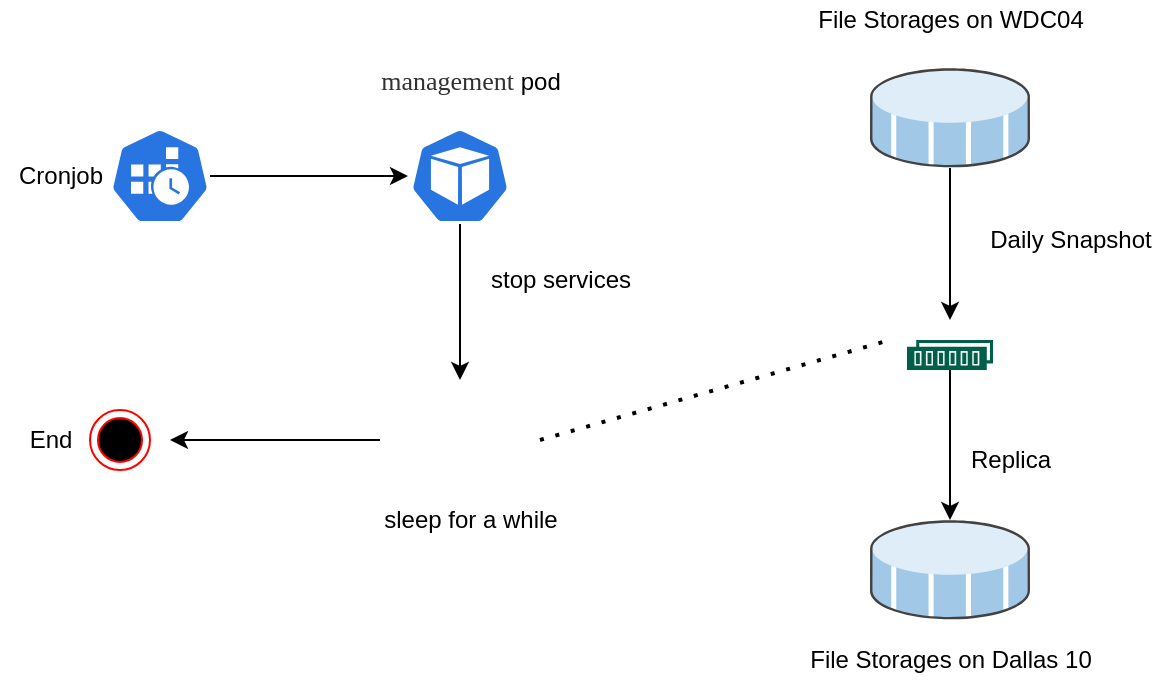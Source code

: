 <mxfile version="18.1.2" type="github">
  <diagram id="WXbRl40rSkPynY5nRWmN" name="Page-1">
    <mxGraphModel dx="894" dy="588" grid="1" gridSize="10" guides="1" tooltips="1" connect="1" arrows="1" fold="1" page="1" pageScale="1" pageWidth="850" pageHeight="1100" math="0" shadow="0">
      <root>
        <mxCell id="0" />
        <mxCell id="1" parent="0" />
        <mxCell id="CRXNA2ymW0W_loP6-qAH-23" style="edgeStyle=orthogonalEdgeStyle;rounded=0;orthogonalLoop=1;jettySize=auto;html=1;" edge="1" parent="1" source="CRXNA2ymW0W_loP6-qAH-2">
          <mxGeometry relative="1" as="geometry">
            <mxPoint x="590" y="290" as="targetPoint" />
          </mxGeometry>
        </mxCell>
        <mxCell id="CRXNA2ymW0W_loP6-qAH-2" value="" style="shadow=0;dashed=0;html=1;labelPosition=center;verticalLabelPosition=bottom;verticalAlign=top;align=center;outlineConnect=0;shape=mxgraph.veeam.3d.datastore_snapshot;" vertex="1" parent="1">
          <mxGeometry x="550" y="164" width="80" height="50" as="geometry" />
        </mxCell>
        <mxCell id="CRXNA2ymW0W_loP6-qAH-3" value="File Storages on WDC04" style="text;html=1;align=center;verticalAlign=middle;resizable=0;points=[];autosize=1;strokeColor=none;fillColor=none;" vertex="1" parent="1">
          <mxGeometry x="515" y="130" width="150" height="20" as="geometry" />
        </mxCell>
        <mxCell id="CRXNA2ymW0W_loP6-qAH-8" style="edgeStyle=orthogonalEdgeStyle;rounded=0;orthogonalLoop=1;jettySize=auto;html=1;entryX=-0.02;entryY=0.5;entryDx=0;entryDy=0;entryPerimeter=0;" edge="1" parent="1" source="CRXNA2ymW0W_loP6-qAH-4" target="CRXNA2ymW0W_loP6-qAH-6">
          <mxGeometry relative="1" as="geometry" />
        </mxCell>
        <mxCell id="CRXNA2ymW0W_loP6-qAH-4" value="" style="sketch=0;html=1;dashed=0;whitespace=wrap;fillColor=#2875E2;strokeColor=#ffffff;points=[[0.005,0.63,0],[0.1,0.2,0],[0.9,0.2,0],[0.5,0,0],[0.995,0.63,0],[0.72,0.99,0],[0.5,1,0],[0.28,0.99,0]];shape=mxgraph.kubernetes.icon;prIcon=cronjob" vertex="1" parent="1">
          <mxGeometry x="170" y="194" width="50" height="48" as="geometry" />
        </mxCell>
        <mxCell id="CRXNA2ymW0W_loP6-qAH-5" value="Cronjob" style="text;html=1;align=center;verticalAlign=middle;resizable=0;points=[];autosize=1;strokeColor=none;fillColor=none;" vertex="1" parent="1">
          <mxGeometry x="115" y="208" width="60" height="20" as="geometry" />
        </mxCell>
        <mxCell id="CRXNA2ymW0W_loP6-qAH-11" style="edgeStyle=orthogonalEdgeStyle;rounded=0;orthogonalLoop=1;jettySize=auto;html=1;" edge="1" parent="1" source="CRXNA2ymW0W_loP6-qAH-6">
          <mxGeometry relative="1" as="geometry">
            <mxPoint x="345" y="320" as="targetPoint" />
          </mxGeometry>
        </mxCell>
        <mxCell id="CRXNA2ymW0W_loP6-qAH-6" value="" style="sketch=0;html=1;dashed=0;whitespace=wrap;fillColor=#2875E2;strokeColor=#ffffff;points=[[0.005,0.63,0],[0.1,0.2,0],[0.9,0.2,0],[0.5,0,0],[0.995,0.63,0],[0.72,0.99,0],[0.5,1,0],[0.28,0.99,0]];shape=mxgraph.kubernetes.icon;prIcon=pod" vertex="1" parent="1">
          <mxGeometry x="320" y="194" width="50" height="48" as="geometry" />
        </mxCell>
        <mxCell id="CRXNA2ymW0W_loP6-qAH-10" value="&lt;span style=&quot;caret-color: rgb(49, 49, 49); color: rgb(49, 49, 49); font-family: MacDictSTHeiti; font-size: 13px; text-align: left; text-size-adjust: auto;&quot;&gt;management&lt;/span&gt;&amp;nbsp;pod" style="text;html=1;align=center;verticalAlign=middle;resizable=0;points=[];autosize=1;strokeColor=none;fillColor=none;" vertex="1" parent="1">
          <mxGeometry x="290" y="160" width="120" height="20" as="geometry" />
        </mxCell>
        <mxCell id="CRXNA2ymW0W_loP6-qAH-13" value="stop services" style="text;html=1;align=center;verticalAlign=middle;resizable=0;points=[];autosize=1;strokeColor=none;fillColor=none;" vertex="1" parent="1">
          <mxGeometry x="350" y="260" width="90" height="20" as="geometry" />
        </mxCell>
        <mxCell id="CRXNA2ymW0W_loP6-qAH-17" style="edgeStyle=orthogonalEdgeStyle;rounded=0;orthogonalLoop=1;jettySize=auto;html=1;" edge="1" parent="1" source="CRXNA2ymW0W_loP6-qAH-16">
          <mxGeometry relative="1" as="geometry">
            <mxPoint x="200" y="350" as="targetPoint" />
          </mxGeometry>
        </mxCell>
        <mxCell id="CRXNA2ymW0W_loP6-qAH-16" value="" style="shape=image;html=1;verticalAlign=top;verticalLabelPosition=bottom;labelBackgroundColor=#ffffff;imageAspect=0;aspect=fixed;image=https://cdn0.iconfinder.com/data/icons/Vector-Icon-set-1-BevelAndEmboss-Net/89/alarm-clock.png" vertex="1" parent="1">
          <mxGeometry x="305" y="310" width="80" height="80" as="geometry" />
        </mxCell>
        <mxCell id="CRXNA2ymW0W_loP6-qAH-18" value="" style="ellipse;html=1;shape=endState;fillColor=#000000;strokeColor=#ff0000;" vertex="1" parent="1">
          <mxGeometry x="160" y="335" width="30" height="30" as="geometry" />
        </mxCell>
        <mxCell id="CRXNA2ymW0W_loP6-qAH-19" value="End" style="text;html=1;align=center;verticalAlign=middle;resizable=0;points=[];autosize=1;strokeColor=none;fillColor=none;" vertex="1" parent="1">
          <mxGeometry x="120" y="340" width="40" height="20" as="geometry" />
        </mxCell>
        <mxCell id="CRXNA2ymW0W_loP6-qAH-20" value="sleep for a while&lt;br&gt;" style="text;html=1;align=center;verticalAlign=middle;resizable=0;points=[];autosize=1;strokeColor=none;fillColor=none;" vertex="1" parent="1">
          <mxGeometry x="300" y="380" width="100" height="20" as="geometry" />
        </mxCell>
        <mxCell id="CRXNA2ymW0W_loP6-qAH-27" style="edgeStyle=orthogonalEdgeStyle;rounded=0;orthogonalLoop=1;jettySize=auto;html=1;" edge="1" parent="1" source="CRXNA2ymW0W_loP6-qAH-22" target="CRXNA2ymW0W_loP6-qAH-26">
          <mxGeometry relative="1" as="geometry" />
        </mxCell>
        <mxCell id="CRXNA2ymW0W_loP6-qAH-22" value="" style="sketch=0;pointerEvents=1;shadow=0;dashed=0;html=1;strokeColor=none;fillColor=#005F4B;labelPosition=center;verticalLabelPosition=bottom;verticalAlign=top;align=center;outlineConnect=0;shape=mxgraph.veeam2.storage_with_snapshot;" vertex="1" parent="1">
          <mxGeometry x="568.5" y="300" width="43" height="15" as="geometry" />
        </mxCell>
        <mxCell id="CRXNA2ymW0W_loP6-qAH-24" value="Daily Snapshot" style="text;html=1;align=center;verticalAlign=middle;resizable=0;points=[];autosize=1;strokeColor=none;fillColor=none;" vertex="1" parent="1">
          <mxGeometry x="600" y="240" width="100" height="20" as="geometry" />
        </mxCell>
        <mxCell id="CRXNA2ymW0W_loP6-qAH-26" value="" style="shadow=0;dashed=0;html=1;labelPosition=center;verticalLabelPosition=bottom;verticalAlign=top;align=center;outlineConnect=0;shape=mxgraph.veeam.3d.datastore_snapshot;" vertex="1" parent="1">
          <mxGeometry x="550" y="390" width="80" height="50" as="geometry" />
        </mxCell>
        <mxCell id="CRXNA2ymW0W_loP6-qAH-28" value="File Storages on Dallas 10" style="text;html=1;align=center;verticalAlign=middle;resizable=0;points=[];autosize=1;strokeColor=none;fillColor=none;" vertex="1" parent="1">
          <mxGeometry x="510" y="450" width="160" height="20" as="geometry" />
        </mxCell>
        <mxCell id="CRXNA2ymW0W_loP6-qAH-29" value="Replica" style="text;html=1;align=center;verticalAlign=middle;resizable=0;points=[];autosize=1;strokeColor=none;fillColor=none;" vertex="1" parent="1">
          <mxGeometry x="590" y="350" width="60" height="20" as="geometry" />
        </mxCell>
        <mxCell id="CRXNA2ymW0W_loP6-qAH-30" value="" style="endArrow=none;dashed=1;html=1;dashPattern=1 3;strokeWidth=2;rounded=0;exitX=1;exitY=0.5;exitDx=0;exitDy=0;" edge="1" parent="1" source="CRXNA2ymW0W_loP6-qAH-16">
          <mxGeometry width="50" height="50" relative="1" as="geometry">
            <mxPoint x="400" y="310" as="sourcePoint" />
            <mxPoint x="560" y="300" as="targetPoint" />
          </mxGeometry>
        </mxCell>
      </root>
    </mxGraphModel>
  </diagram>
</mxfile>
